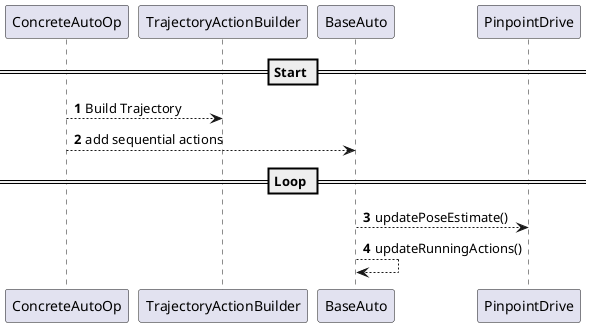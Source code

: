 @startuml
'https://plantuml.com/sequence-diagram

autonumber

== Start ==

ConcreteAutoOp --> TrajectoryActionBuilder: Build Trajectory
ConcreteAutoOp --> BaseAuto: add sequential actions

== Loop ==
BaseAuto --> PinpointDrive: updatePoseEstimate()
BaseAuto --> BaseAuto: updateRunningActions()
@enduml